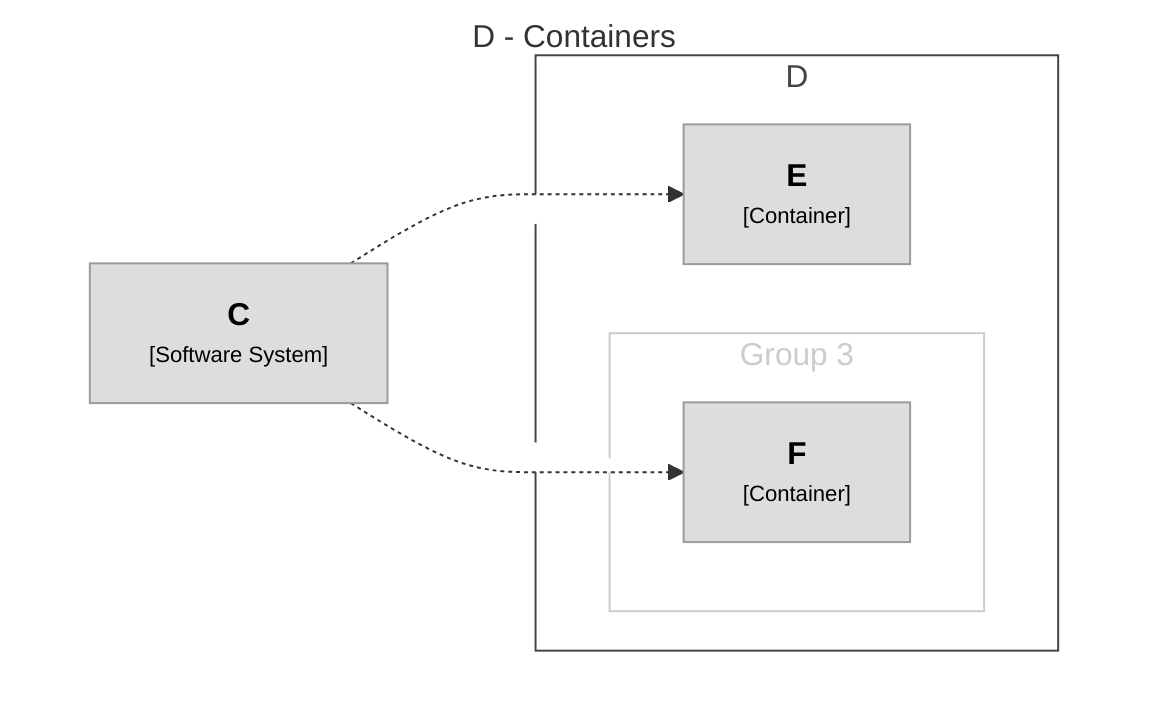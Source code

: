 graph TB
  linkStyle default fill:#ffffff

  subgraph diagram [D - Containers]
    style diagram fill:#ffffff,stroke:#ffffff

    3["<div style='font-weight: bold'>C</div><div style='font-size: 70%; margin-top: 0px'>[Software System]</div>"]
    style 3 fill:#dddddd,stroke:#9a9a9a,color:#000000

    subgraph 4 [D]
      style 4 fill:#ffffff,stroke:#444444,color:#444444

      subgraph group1 [Group 3]
        style group1 fill:#ffffff,stroke:#cccccc,color:#cccccc

        6["<div style='font-weight: bold'>F</div><div style='font-size: 70%; margin-top: 0px'>[Container]</div>"]
        style 6 fill:#dddddd,stroke:#9a9a9a,color:#000000
      end

      5["<div style='font-weight: bold'>E</div><div style='font-size: 70%; margin-top: 0px'>[Container]</div>"]
      style 5 fill:#dddddd,stroke:#9a9a9a,color:#000000
    end

    3-. "<div></div><div style='font-size: 70%'></div>" .->5
    3-. "<div></div><div style='font-size: 70%'></div>" .->6
  end